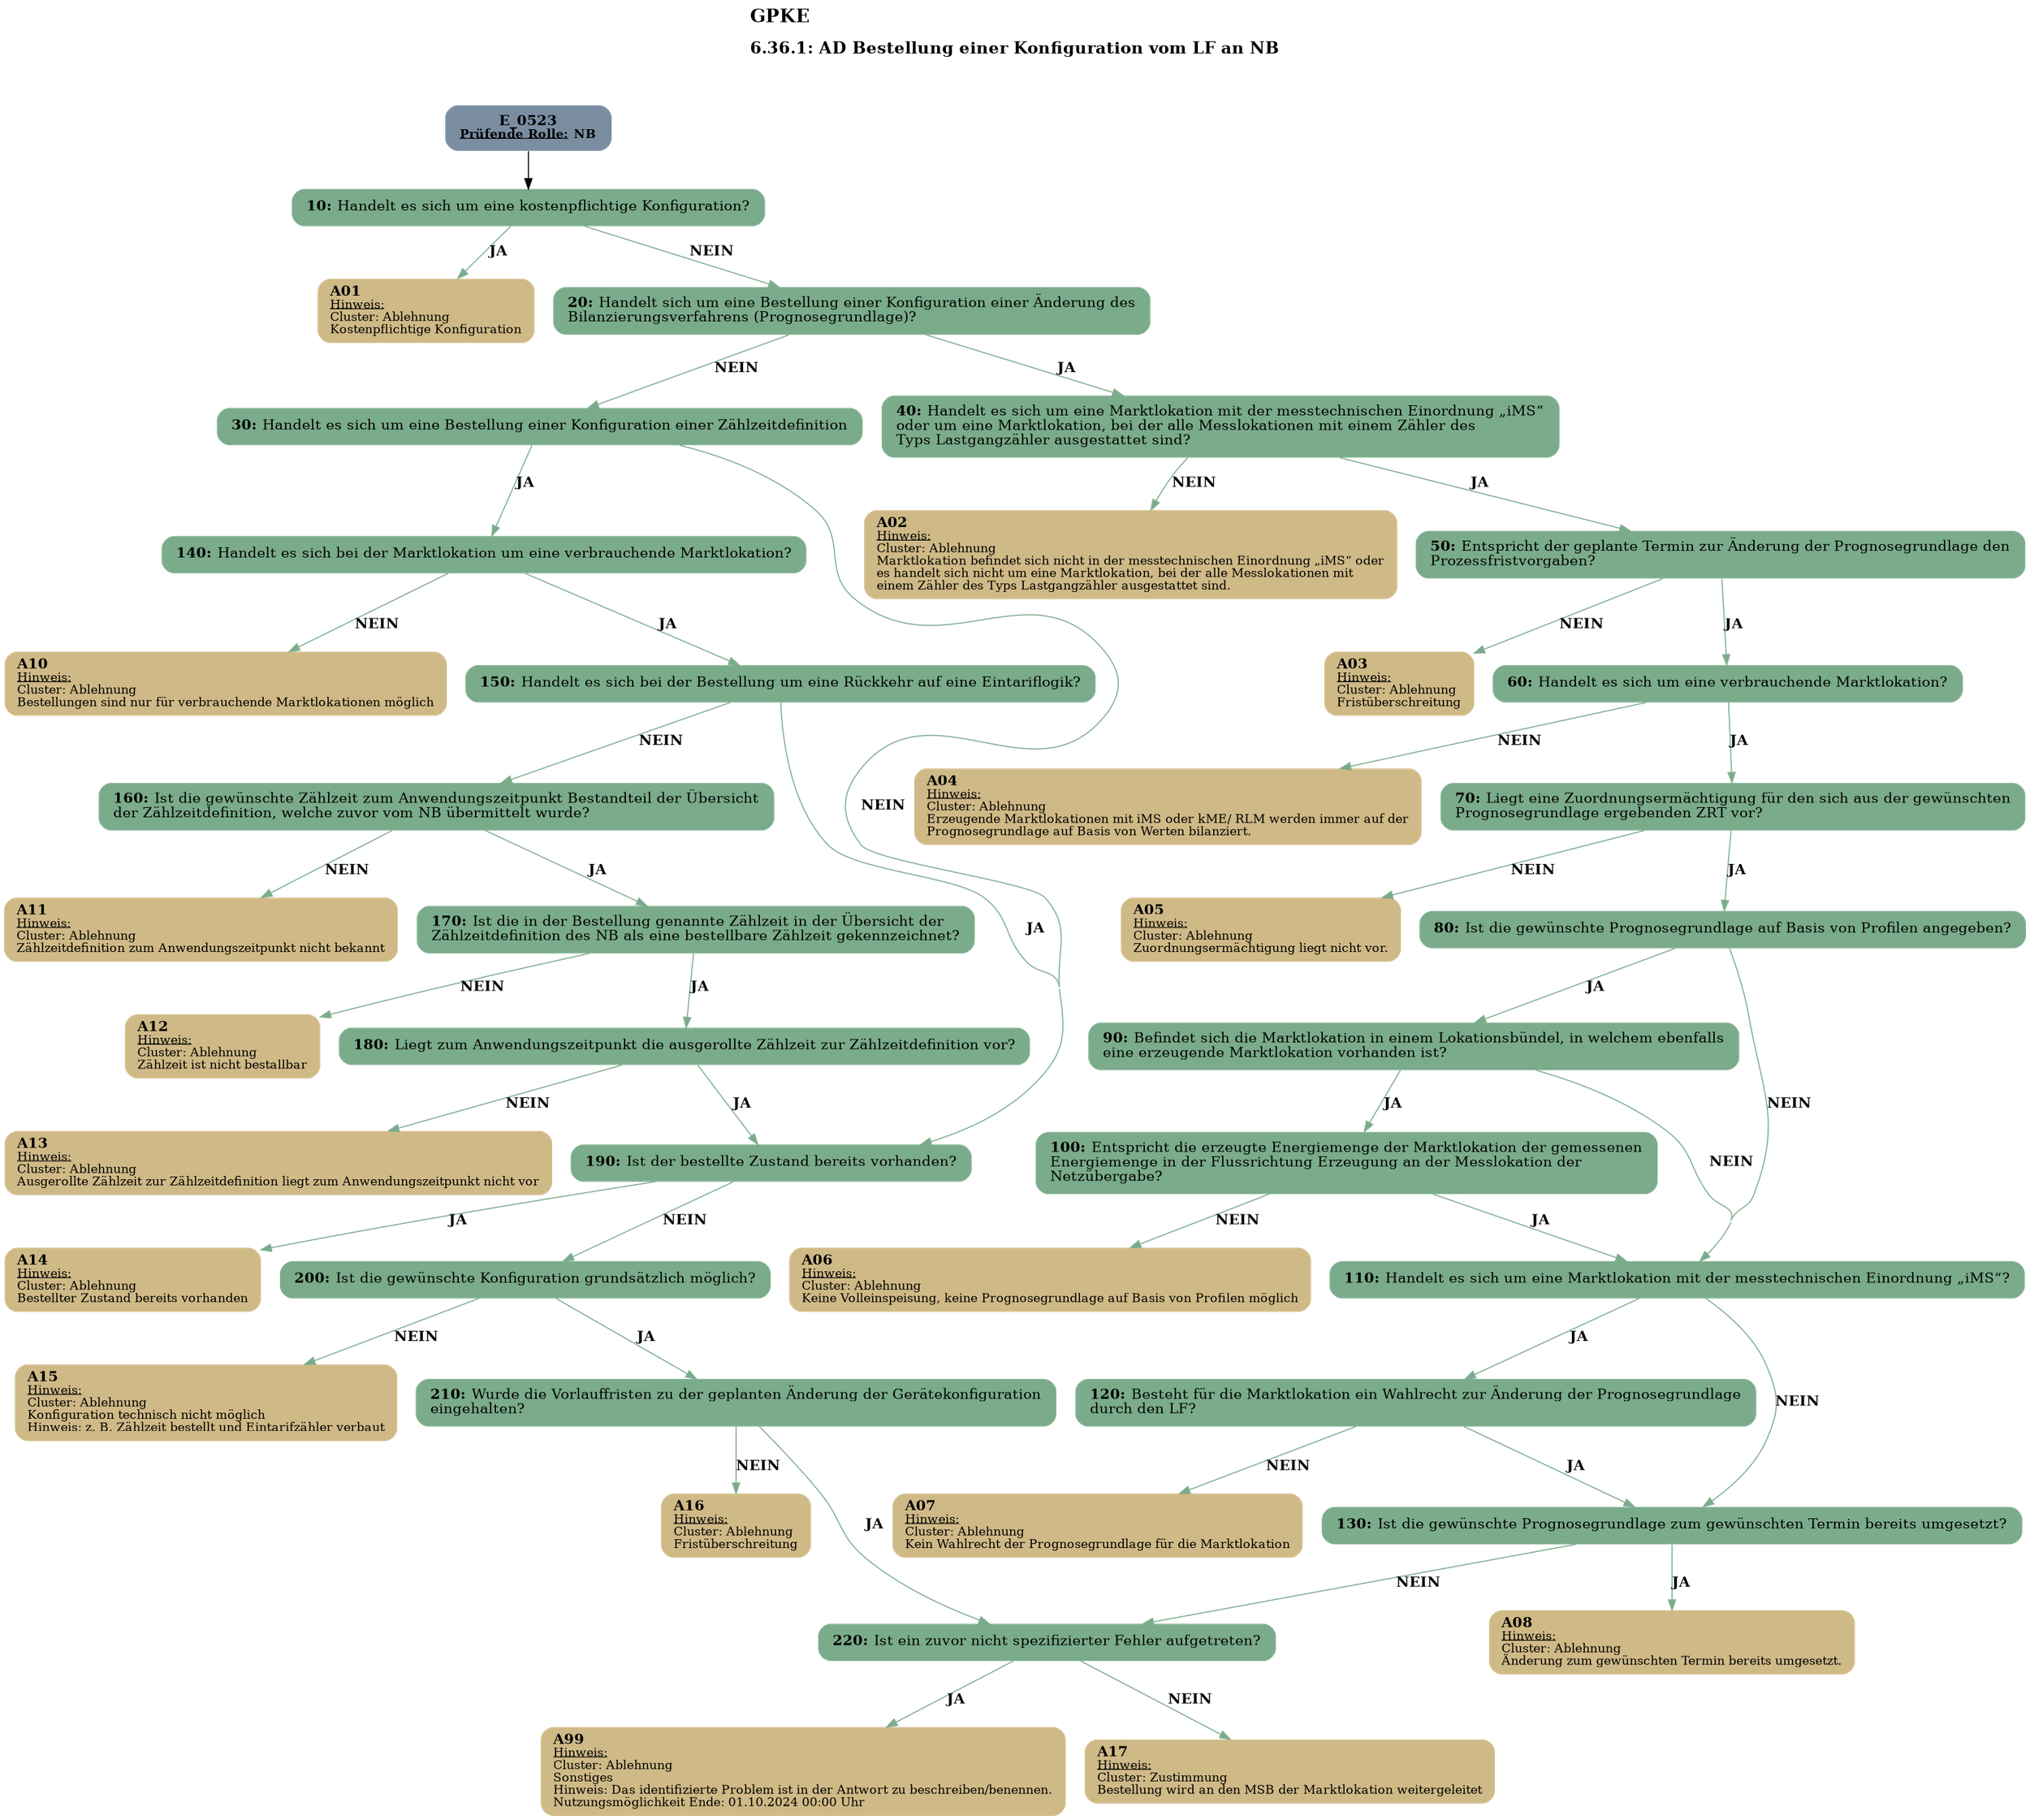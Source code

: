 digraph D {
    labelloc="t";
    label=<<B><FONT POINT-SIZE="18">GPKE</FONT></B><BR align="left"/><BR/><B><FONT POINT-SIZE="16">6.36.1: AD Bestellung einer Konfiguration vom LF an NB</FONT></B><BR align="left"/><BR/><BR/><BR/>>;
    ratio="compress";
    concentrate=true;
    pack=true;
    rankdir=TB;
    packmode="array";
    size="20,20";
    "Start" [margin="0.2,0.12", shape=box, style="filled,rounded", penwidth=0.0, fillcolor="#7a8da1", label=<<B>E_0523</B><BR align="center"/><FONT point-size="12"><B><U>Prüfende Rolle:</U> NB</B></FONT><BR align="center"/>>];
    "10" [margin="0.2,0.12", shape=box, style="filled,rounded", penwidth=0.0, fillcolor="#7aab8a", label=<<B>10: </B>Handelt es sich um eine kostenpflichtige Konfiguration?<BR align="left"/>>];
    "A01" [margin="0.17,0.08", shape=box, style="filled,rounded", penwidth=0.0, fillcolor="#cfb986", label=<<B>A01</B><BR align="left"/><FONT point-size="12"><U>Hinweis:</U><BR align="left"/>Cluster: Ablehnung<BR align="left"/>Kostenpflichtige Konfiguration<BR align="left"/></FONT>>];
    "20" [margin="0.2,0.12", shape=box, style="filled,rounded", penwidth=0.0, fillcolor="#7aab8a", label=<<B>20: </B>Handelt sich um eine Bestellung einer Konfiguration einer Änderung des<BR align="left"/>Bilanzierungsverfahrens (Prognosegrundlage)?<BR align="left"/>>];
    "30" [margin="0.2,0.12", shape=box, style="filled,rounded", penwidth=0.0, fillcolor="#7aab8a", label=<<B>30: </B>Handelt es sich um eine Bestellung einer Konfiguration einer Zählzeitdefinition<BR align="left"/>>];
    "40" [margin="0.2,0.12", shape=box, style="filled,rounded", penwidth=0.0, fillcolor="#7aab8a", label=<<B>40: </B>Handelt es sich um eine Marktlokation mit der messtechnischen Einordnung „iMS“<BR align="left"/>oder um eine Marktlokation, bei der alle Messlokationen mit einem Zähler des<BR align="left"/>Typs Lastgangzähler ausgestattet sind?<BR align="left"/>>];
    "A02" [margin="0.17,0.08", shape=box, style="filled,rounded", penwidth=0.0, fillcolor="#cfb986", label=<<B>A02</B><BR align="left"/><FONT point-size="12"><U>Hinweis:</U><BR align="left"/>Cluster: Ablehnung<BR align="left"/>Marktlokation befindet sich nicht in der messtechnischen Einordnung „iMS“ oder<BR align="left"/>es handelt sich nicht um eine Marktlokation, bei der alle Messlokationen mit<BR align="left"/>einem Zähler des Typs Lastgangzähler ausgestattet sind.<BR align="left"/></FONT>>];
    "50" [margin="0.2,0.12", shape=box, style="filled,rounded", penwidth=0.0, fillcolor="#7aab8a", label=<<B>50: </B>Entspricht der geplante Termin zur Änderung der Prognosegrundlage den<BR align="left"/>Prozessfristvorgaben?<BR align="left"/>>];
    "A03" [margin="0.17,0.08", shape=box, style="filled,rounded", penwidth=0.0, fillcolor="#cfb986", label=<<B>A03</B><BR align="left"/><FONT point-size="12"><U>Hinweis:</U><BR align="left"/>Cluster: Ablehnung<BR align="left"/>Fristüberschreitung<BR align="left"/></FONT>>];
    "60" [margin="0.2,0.12", shape=box, style="filled,rounded", penwidth=0.0, fillcolor="#7aab8a", label=<<B>60: </B>Handelt es sich um eine verbrauchende Marktlokation?<BR align="left"/>>];
    "A04" [margin="0.17,0.08", shape=box, style="filled,rounded", penwidth=0.0, fillcolor="#cfb986", label=<<B>A04</B><BR align="left"/><FONT point-size="12"><U>Hinweis:</U><BR align="left"/>Cluster: Ablehnung<BR align="left"/>Erzeugende Marktlokationen mit iMS oder kME/ RLM werden immer auf der<BR align="left"/>Prognosegrundlage auf Basis von Werten bilanziert.<BR align="left"/></FONT>>];
    "70" [margin="0.2,0.12", shape=box, style="filled,rounded", penwidth=0.0, fillcolor="#7aab8a", label=<<B>70: </B>Liegt eine Zuordnungsermächtigung für den sich aus der gewünschten<BR align="left"/>Prognosegrundlage ergebenden ZRT vor?<BR align="left"/>>];
    "A05" [margin="0.17,0.08", shape=box, style="filled,rounded", penwidth=0.0, fillcolor="#cfb986", label=<<B>A05</B><BR align="left"/><FONT point-size="12"><U>Hinweis:</U><BR align="left"/>Cluster: Ablehnung<BR align="left"/>Zuordnungsermächtigung liegt nicht vor.<BR align="left"/></FONT>>];
    "80" [margin="0.2,0.12", shape=box, style="filled,rounded", penwidth=0.0, fillcolor="#7aab8a", label=<<B>80: </B>Ist die gewünschte Prognosegrundlage auf Basis von Profilen angegeben?<BR align="left"/>>];
    "90" [margin="0.2,0.12", shape=box, style="filled,rounded", penwidth=0.0, fillcolor="#7aab8a", label=<<B>90: </B>Befindet sich die Marktlokation in einem Lokationsbündel, in welchem ebenfalls<BR align="left"/>eine erzeugende Marktlokation vorhanden ist?<BR align="left"/>>];
    "100" [margin="0.2,0.12", shape=box, style="filled,rounded", penwidth=0.0, fillcolor="#7aab8a", label=<<B>100: </B>Entspricht die erzeugte Energiemenge der Marktlokation der gemessenen<BR align="left"/>Energiemenge in der Flussrichtung Erzeugung an der Messlokation der<BR align="left"/>Netzübergabe?<BR align="left"/>>];
    "A06" [margin="0.17,0.08", shape=box, style="filled,rounded", penwidth=0.0, fillcolor="#cfb986", label=<<B>A06</B><BR align="left"/><FONT point-size="12"><U>Hinweis:</U><BR align="left"/>Cluster: Ablehnung<BR align="left"/>Keine Volleinspeisung, keine Prognosegrundlage auf Basis von Profilen möglich<BR align="left"/></FONT>>];
    "110" [margin="0.2,0.12", shape=box, style="filled,rounded", penwidth=0.0, fillcolor="#7aab8a", label=<<B>110: </B>Handelt es sich um eine Marktlokation mit der messtechnischen Einordnung „iMS“?<BR align="left"/>>];
    "120" [margin="0.2,0.12", shape=box, style="filled,rounded", penwidth=0.0, fillcolor="#7aab8a", label=<<B>120: </B>Besteht für die Marktlokation ein Wahlrecht zur Änderung der Prognosegrundlage<BR align="left"/>durch den LF?<BR align="left"/>>];
    "A07" [margin="0.17,0.08", shape=box, style="filled,rounded", penwidth=0.0, fillcolor="#cfb986", label=<<B>A07</B><BR align="left"/><FONT point-size="12"><U>Hinweis:</U><BR align="left"/>Cluster: Ablehnung<BR align="left"/>Kein Wahlrecht der Prognosegrundlage für die Marktlokation<BR align="left"/></FONT>>];
    "130" [margin="0.2,0.12", shape=box, style="filled,rounded", penwidth=0.0, fillcolor="#7aab8a", label=<<B>130: </B>Ist die gewünschte Prognosegrundlage zum gewünschten Termin bereits umgesetzt?<BR align="left"/>>];
    "A08" [margin="0.17,0.08", shape=box, style="filled,rounded", penwidth=0.0, fillcolor="#cfb986", label=<<B>A08</B><BR align="left"/><FONT point-size="12"><U>Hinweis:</U><BR align="left"/>Cluster: Ablehnung<BR align="left"/>Änderung zum gewünschten Termin bereits umgesetzt.<BR align="left"/></FONT>>];
    "140" [margin="0.2,0.12", shape=box, style="filled,rounded", penwidth=0.0, fillcolor="#7aab8a", label=<<B>140: </B>Handelt es sich bei der Marktlokation um eine verbrauchende Marktlokation?<BR align="left"/>>];
    "A10" [margin="0.17,0.08", shape=box, style="filled,rounded", penwidth=0.0, fillcolor="#cfb986", label=<<B>A10</B><BR align="left"/><FONT point-size="12"><U>Hinweis:</U><BR align="left"/>Cluster: Ablehnung<BR align="left"/>Bestellungen sind nur für verbrauchende Marktlokationen möglich<BR align="left"/></FONT>>];
    "150" [margin="0.2,0.12", shape=box, style="filled,rounded", penwidth=0.0, fillcolor="#7aab8a", label=<<B>150: </B>Handelt es sich bei der Bestellung um eine Rückkehr auf eine Eintariflogik?<BR align="left"/>>];
    "160" [margin="0.2,0.12", shape=box, style="filled,rounded", penwidth=0.0, fillcolor="#7aab8a", label=<<B>160: </B>Ist die gewünschte Zählzeit zum Anwendungszeitpunkt Bestandteil der Übersicht<BR align="left"/>der Zählzeitdefinition, welche zuvor vom NB übermittelt wurde?<BR align="left"/>>];
    "A11" [margin="0.17,0.08", shape=box, style="filled,rounded", penwidth=0.0, fillcolor="#cfb986", label=<<B>A11</B><BR align="left"/><FONT point-size="12"><U>Hinweis:</U><BR align="left"/>Cluster: Ablehnung <BR align="left"/>Zählzeitdefinition zum Anwendungszeitpunkt nicht bekannt<BR align="left"/></FONT>>];
    "170" [margin="0.2,0.12", shape=box, style="filled,rounded", penwidth=0.0, fillcolor="#7aab8a", label=<<B>170: </B>Ist die in der Bestellung genannte Zählzeit in der Übersicht der<BR align="left"/>Zählzeitdefinition des NB als eine bestellbare Zählzeit gekennzeichnet?<BR align="left"/>>];
    "A12" [margin="0.17,0.08", shape=box, style="filled,rounded", penwidth=0.0, fillcolor="#cfb986", label=<<B>A12</B><BR align="left"/><FONT point-size="12"><U>Hinweis:</U><BR align="left"/>Cluster: Ablehnung <BR align="left"/>Zählzeit ist nicht bestallbar<BR align="left"/></FONT>>];
    "180" [margin="0.2,0.12", shape=box, style="filled,rounded", penwidth=0.0, fillcolor="#7aab8a", label=<<B>180: </B>Liegt zum Anwendungszeitpunkt die ausgerollte Zählzeit zur Zählzeitdefinition vor?<BR align="left"/>>];
    "A13" [margin="0.17,0.08", shape=box, style="filled,rounded", penwidth=0.0, fillcolor="#cfb986", label=<<B>A13</B><BR align="left"/><FONT point-size="12"><U>Hinweis:</U><BR align="left"/>Cluster: Ablehnung<BR align="left"/>Ausgerollte Zählzeit zur Zählzeitdefinition liegt zum Anwendungszeitpunkt nicht vor<BR align="left"/></FONT>>];
    "190" [margin="0.2,0.12", shape=box, style="filled,rounded", penwidth=0.0, fillcolor="#7aab8a", label=<<B>190: </B>Ist der bestellte Zustand bereits vorhanden?<BR align="left"/>>];
    "A14" [margin="0.17,0.08", shape=box, style="filled,rounded", penwidth=0.0, fillcolor="#cfb986", label=<<B>A14</B><BR align="left"/><FONT point-size="12"><U>Hinweis:</U><BR align="left"/>Cluster: Ablehnung<BR align="left"/>Bestellter Zustand bereits vorhanden<BR align="left"/></FONT>>];
    "200" [margin="0.2,0.12", shape=box, style="filled,rounded", penwidth=0.0, fillcolor="#7aab8a", label=<<B>200: </B>Ist die gewünschte Konfiguration grundsätzlich möglich?<BR align="left"/>>];
    "A15" [margin="0.17,0.08", shape=box, style="filled,rounded", penwidth=0.0, fillcolor="#cfb986", label=<<B>A15</B><BR align="left"/><FONT point-size="12"><U>Hinweis:</U><BR align="left"/>Cluster: Ablehnung<BR align="left"/>Konfiguration technisch nicht möglich<BR align="left"/>Hinweis: z. B. Zählzeit bestellt und Eintarifzähler verbaut<BR align="left"/></FONT>>];
    "210" [margin="0.2,0.12", shape=box, style="filled,rounded", penwidth=0.0, fillcolor="#7aab8a", label=<<B>210: </B>Wurde die Vorlauffristen zu der geplanten Änderung der Gerätekonfiguration<BR align="left"/>eingehalten?<BR align="left"/>>];
    "A16" [margin="0.17,0.08", shape=box, style="filled,rounded", penwidth=0.0, fillcolor="#cfb986", label=<<B>A16</B><BR align="left"/><FONT point-size="12"><U>Hinweis:</U><BR align="left"/>Cluster: Ablehnung <BR align="left"/>Fristüberschreitung<BR align="left"/></FONT>>];
    "220" [margin="0.2,0.12", shape=box, style="filled,rounded", penwidth=0.0, fillcolor="#7aab8a", label=<<B>220: </B>Ist ein zuvor nicht spezifizierter Fehler aufgetreten?<BR align="left"/>>];
    "A99" [margin="0.17,0.08", shape=box, style="filled,rounded", penwidth=0.0, fillcolor="#cfb986", label=<<B>A99</B><BR align="left"/><FONT point-size="12"><U>Hinweis:</U><BR align="left"/>Cluster: Ablehnung<BR align="left"/>Sonstiges<BR align="left"/>Hinweis: Das identifizierte Problem ist in der Antwort zu beschreiben/benennen.<BR align="left"/>Nutzungsmöglichkeit Ende: 01.10.2024 00:00 Uhr<BR align="left"/></FONT>>];
    "A17" [margin="0.17,0.08", shape=box, style="filled,rounded", penwidth=0.0, fillcolor="#cfb986", label=<<B>A17</B><BR align="left"/><FONT point-size="12"><U>Hinweis:</U><BR align="left"/>Cluster: Zustimmung<BR align="left"/>Bestellung wird an den MSB der Marktlokation weitergeleitet<BR align="left"/></FONT>>];

    "Start" -> "10";
    "10" -> "A01" [label=<<B>JA</B>>, color="#7aab8a"];
    "10" -> "20" [label=<<B>NEIN</B>>, color="#7aab8a"];
    "20" -> "40" [label=<<B>JA</B>>, color="#7aab8a"];
    "20" -> "30" [label=<<B>NEIN</B>>, color="#7aab8a"];
    "30" -> "140" [label=<<B>JA</B>>, color="#7aab8a"];
    "30" -> "190" [label=<<B>NEIN</B>>, color="#7aab8a"];
    "40" -> "A02" [label=<<B>NEIN</B>>, color="#7aab8a"];
    "40" -> "50" [label=<<B>JA</B>>, color="#7aab8a"];
    "50" -> "A03" [label=<<B>NEIN</B>>, color="#7aab8a"];
    "50" -> "60" [label=<<B>JA</B>>, color="#7aab8a"];
    "60" -> "A04" [label=<<B>NEIN</B>>, color="#7aab8a"];
    "60" -> "70" [label=<<B>JA</B>>, color="#7aab8a"];
    "70" -> "A05" [label=<<B>NEIN</B>>, color="#7aab8a"];
    "70" -> "80" [label=<<B>JA</B>>, color="#7aab8a"];
    "80" -> "90" [label=<<B>JA</B>>, color="#7aab8a"];
    "80" -> "110" [label=<<B>NEIN</B>>, color="#7aab8a"];
    "90" -> "100" [label=<<B>JA</B>>, color="#7aab8a"];
    "90" -> "110" [label=<<B>NEIN</B>>, color="#7aab8a"];
    "100" -> "A06" [label=<<B>NEIN</B>>, color="#7aab8a"];
    "100" -> "110" [label=<<B>JA</B>>, color="#7aab8a"];
    "110" -> "120" [label=<<B>JA</B>>, color="#7aab8a"];
    "110" -> "130" [label=<<B>NEIN</B>>, color="#7aab8a"];
    "120" -> "A07" [label=<<B>NEIN</B>>, color="#7aab8a"];
    "120" -> "130" [label=<<B>JA</B>>, color="#7aab8a"];
    "130" -> "A08" [label=<<B>JA</B>>, color="#7aab8a"];
    "130" -> "220" [label=<<B>NEIN</B>>, color="#7aab8a"];
    "140" -> "A10" [label=<<B>NEIN</B>>, color="#7aab8a"];
    "140" -> "150" [label=<<B>JA</B>>, color="#7aab8a"];
    "150" -> "190" [label=<<B>JA</B>>, color="#7aab8a"];
    "150" -> "160" [label=<<B>NEIN</B>>, color="#7aab8a"];
    "160" -> "A11" [label=<<B>NEIN</B>>, color="#7aab8a"];
    "160" -> "170" [label=<<B>JA</B>>, color="#7aab8a"];
    "170" -> "A12" [label=<<B>NEIN</B>>, color="#7aab8a"];
    "170" -> "180" [label=<<B>JA</B>>, color="#7aab8a"];
    "180" -> "A13" [label=<<B>NEIN</B>>, color="#7aab8a"];
    "180" -> "190" [label=<<B>JA</B>>, color="#7aab8a"];
    "190" -> "A14" [label=<<B>JA</B>>, color="#7aab8a"];
    "190" -> "200" [label=<<B>NEIN</B>>, color="#7aab8a"];
    "200" -> "210" [label=<<B>JA</B>>, color="#7aab8a"];
    "200" -> "A15" [label=<<B>NEIN</B>>, color="#7aab8a"];
    "210" -> "220" [label=<<B>JA</B>>, color="#7aab8a"];
    "210" -> "A16" [label=<<B>NEIN</B>>, color="#7aab8a"];
    "220" -> "A99" [label=<<B>JA</B>>, color="#7aab8a"];
    "220" -> "A17" [label=<<B>NEIN</B>>, color="#7aab8a"];

    bgcolor="transparent";
}